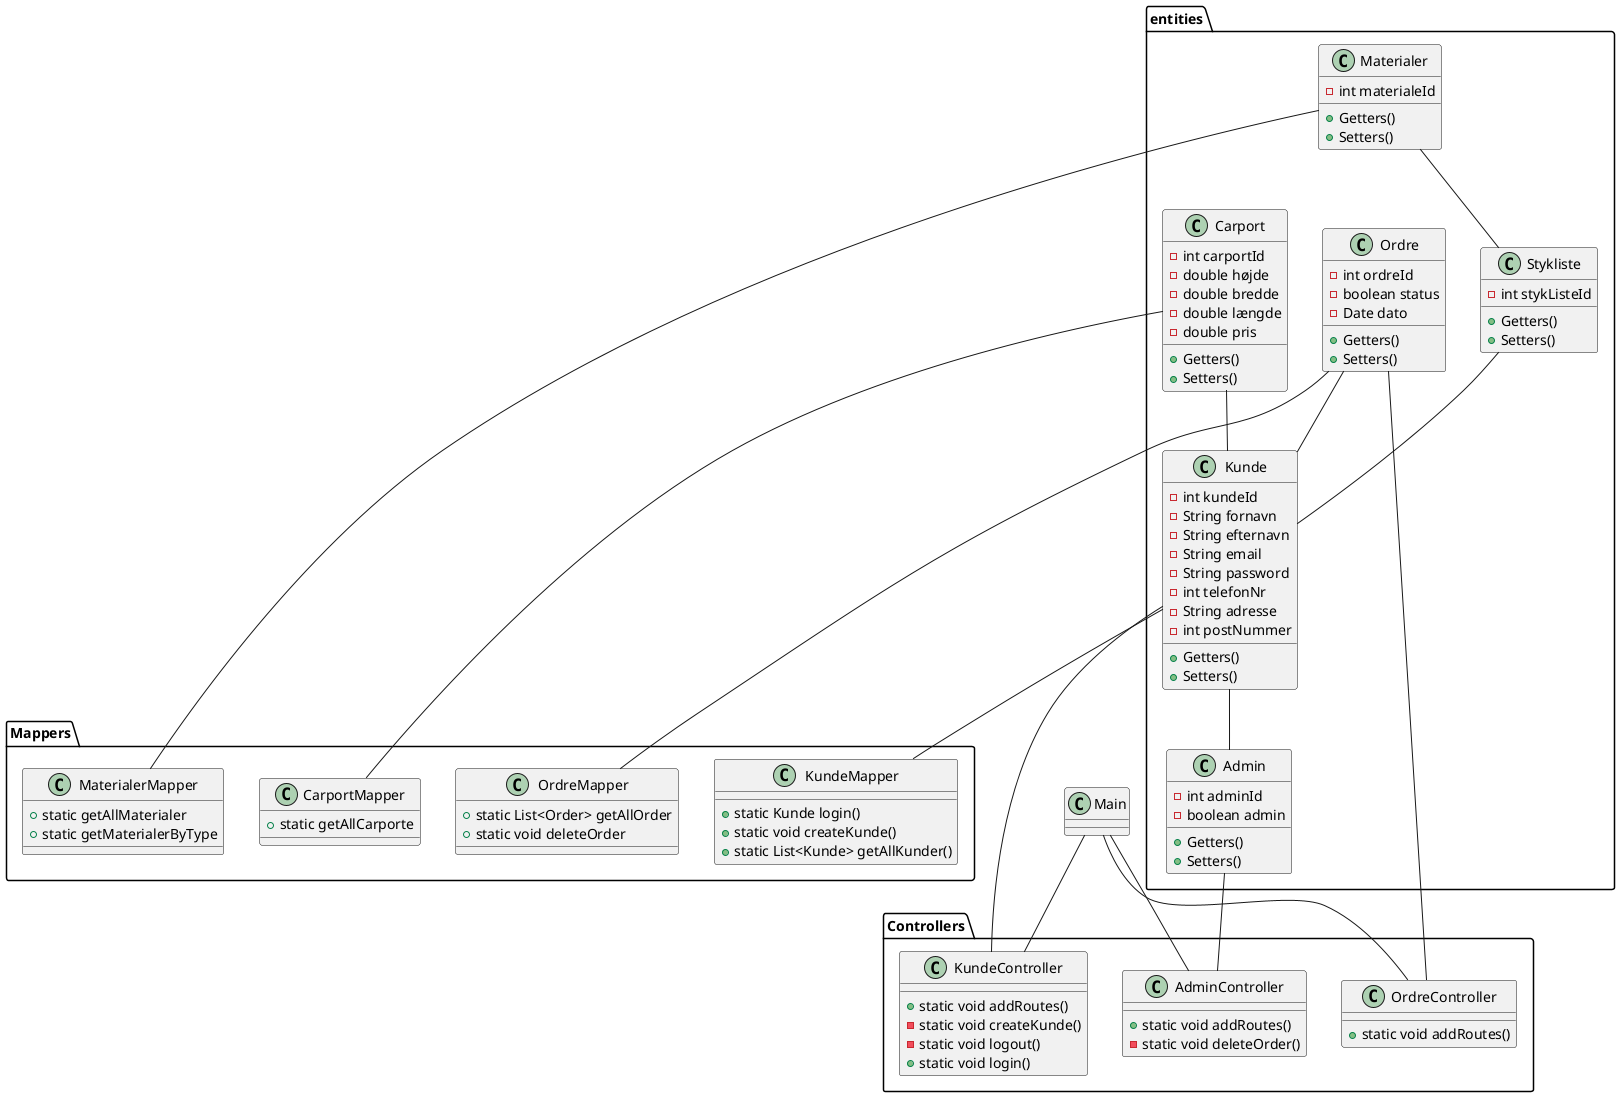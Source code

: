@startuml
'https://plantuml.com/class-diagram

class Main




package Controllers{
class OrdreController{
+ static void addRoutes()

}
class KundeController{
+ static void addRoutes()
- static void createKunde()
- static void logout()
+ static void login()
}
class AdminController{
+ static void addRoutes()
- static void deleteOrder()
}

}

package Mappers{
class OrdreMapper{
+ static List<Order> getAllOrder
+ static void deleteOrder
}
class KundeMapper{
+ static Kunde login()
+ static void createKunde()
+ static List<Kunde> getAllKunder()

}
class CarportMapper{
+ static getAllCarporte
}
class MaterialerMapper{
+ static getAllMaterialer
+ static getMaterialerByType
}


}

package entities{
class Materialer{
- int materialeId
+ Getters()
+ Setters()
}
class Admin{
- int adminId
- boolean admin
+ Getters()
+ Setters()
}
class Stykliste{
- int stykListeId
+ Getters()
+ Setters()
}
class Kunde{
- int kundeId
- String fornavn
- String efternavn
- String email
- String password
- int telefonNr
- String adresse
- int postNummer
+ Getters()
+ Setters()

}
class Ordre{
- int ordreId
- boolean status
- Date dato
+ Getters()
+ Setters()
}
class Carport{
- int carportId
- double højde
- double bredde
- double længde
- double pris
+ Getters()
+ Setters()
}

Materialer -- Stykliste
Stykliste -- Kunde
Ordre -- Kunde
Carport -- Kunde
Kunde -- Admin

Carport -- CarportMapper
Ordre -- OrdreMapper
Kunde -- KundeMapper
Materialer -- MaterialerMapper
Admin -- AdminController
Kunde -- KundeController
Ordre -- OrdreController


}

Main -- OrdreController
Main -- KundeController
Main -- AdminController


@enduml
